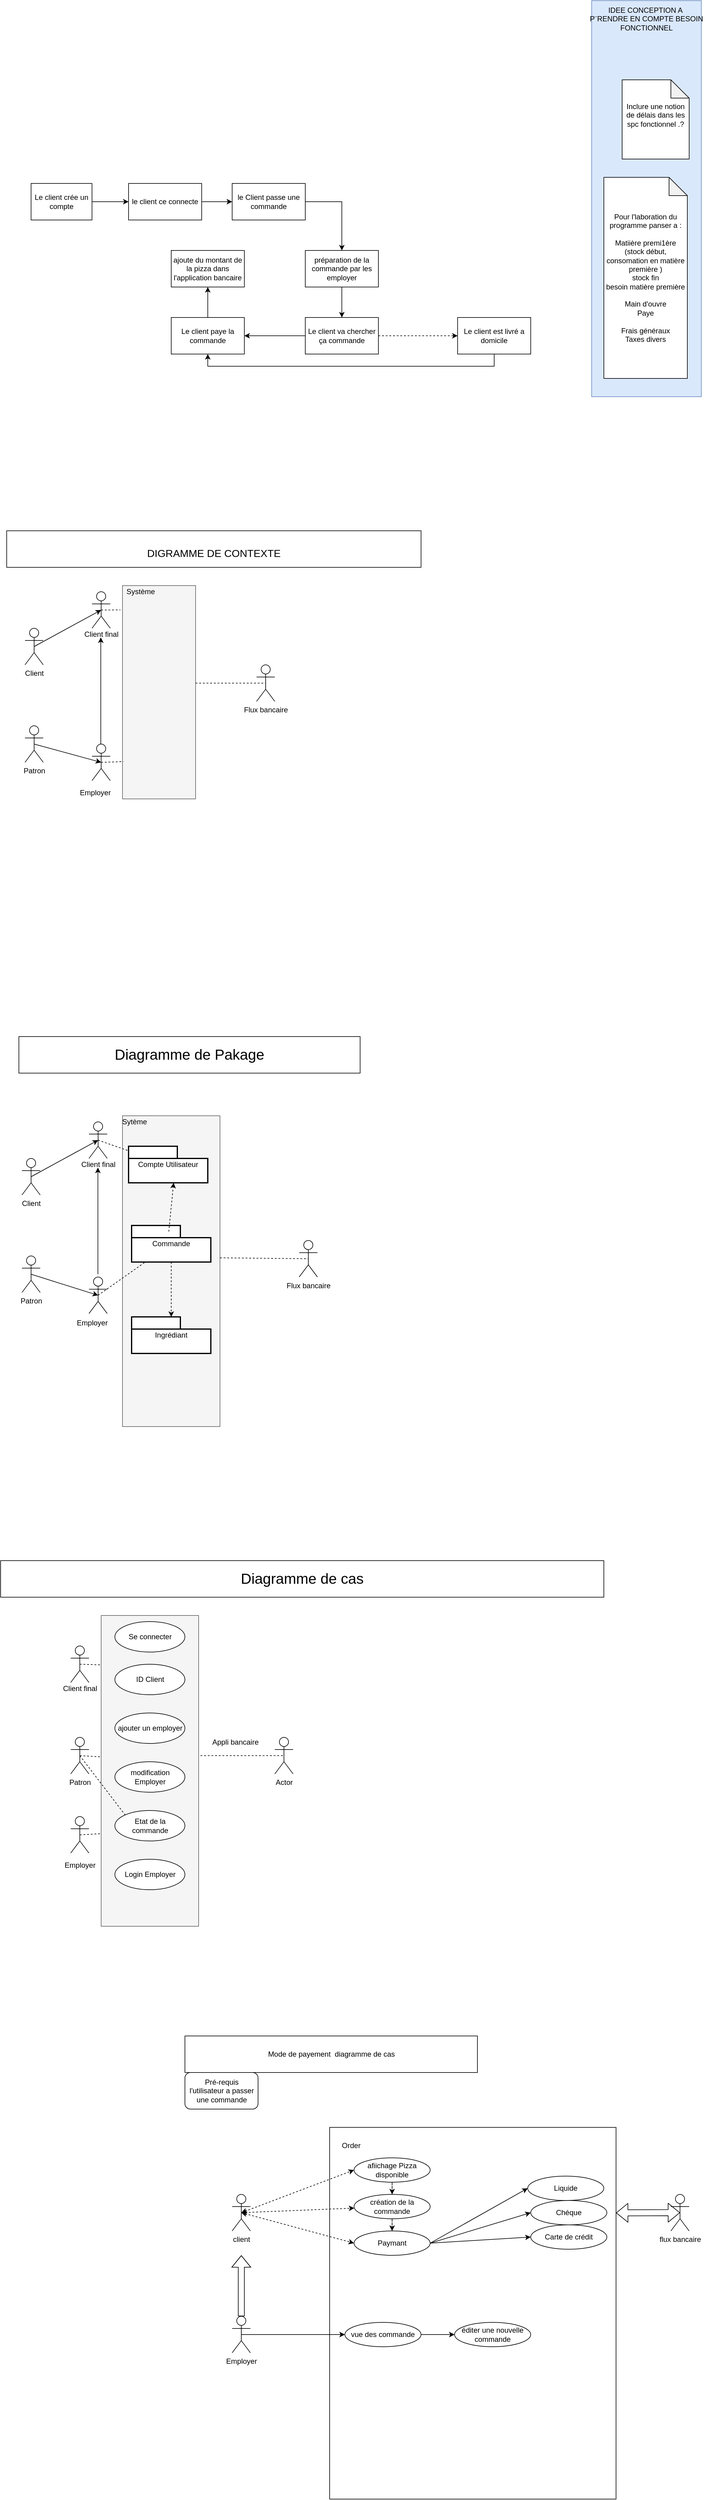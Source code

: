 <mxfile version="12.6.7" type="device"><diagram name="Page-1" id="e7e014a7-5840-1c2e-5031-d8a46d1fe8dd"><mxGraphModel dx="865" dy="479" grid="1" gridSize="10" guides="1" tooltips="1" connect="1" arrows="1" fold="1" page="1" pageScale="1" pageWidth="1169" pageHeight="826" background="#ffffff" math="0" shadow="0"><root><mxCell id="0"/><mxCell id="1" parent="0"/><mxCell id="S-VBcsAVG3uZlHBa6RRI-41" value="&lt;br&gt;" style="shape=umlActor;verticalLabelPosition=bottom;labelBackgroundColor=#ffffff;verticalAlign=top;html=1;outlineConnect=0;" parent="1" vertex="1"><mxGeometry x="160" y="970" width="30" height="60" as="geometry"/></mxCell><mxCell id="S-VBcsAVG3uZlHBa6RRI-42" value="Client" style="shape=umlActor;verticalLabelPosition=bottom;labelBackgroundColor=#ffffff;verticalAlign=top;html=1;outlineConnect=0;" parent="1" vertex="1"><mxGeometry x="50" y="1030" width="30" height="60" as="geometry"/></mxCell><mxCell id="S-VBcsAVG3uZlHBa6RRI-43" value="Patron" style="shape=umlActor;verticalLabelPosition=bottom;labelBackgroundColor=#ffffff;verticalAlign=top;html=1;outlineConnect=0;" parent="1" vertex="1"><mxGeometry x="50" y="1190" width="30" height="60" as="geometry"/></mxCell><mxCell id="S-VBcsAVG3uZlHBa6RRI-48" value="&lt;br&gt;" style="shape=umlActor;verticalLabelPosition=bottom;labelBackgroundColor=#ffffff;verticalAlign=top;html=1;outlineConnect=0;" parent="1" vertex="1"><mxGeometry x="160" y="1220" width="30" height="60" as="geometry"/></mxCell><mxCell id="S-VBcsAVG3uZlHBa6RRI-49" value="" style="endArrow=classic;html=1;exitX=0.5;exitY=0.5;exitDx=0;exitDy=0;exitPerimeter=0;entryX=0.5;entryY=0.5;entryDx=0;entryDy=0;entryPerimeter=0;" parent="1" source="S-VBcsAVG3uZlHBa6RRI-42" target="S-VBcsAVG3uZlHBa6RRI-41" edge="1"><mxGeometry width="50" height="50" relative="1" as="geometry"><mxPoint x="90" y="1080" as="sourcePoint"/><mxPoint x="210" y="980" as="targetPoint"/></mxGeometry></mxCell><mxCell id="S-VBcsAVG3uZlHBa6RRI-50" value="" style="endArrow=classic;html=1;entryX=0.5;entryY=0.5;entryDx=0;entryDy=0;entryPerimeter=0;exitX=0.5;exitY=0.5;exitDx=0;exitDy=0;exitPerimeter=0;" parent="1" source="S-VBcsAVG3uZlHBa6RRI-43" target="S-VBcsAVG3uZlHBa6RRI-48" edge="1"><mxGeometry width="50" height="50" relative="1" as="geometry"><mxPoint x="80" y="1230" as="sourcePoint"/><mxPoint x="210" y="1300" as="targetPoint"/></mxGeometry></mxCell><mxCell id="S-VBcsAVG3uZlHBa6RRI-51" value="" style="endArrow=classic;html=1;" parent="1" edge="1"><mxGeometry width="50" height="50" relative="1" as="geometry"><mxPoint x="174.41" y="1220" as="sourcePoint"/><mxPoint x="174.41" y="1045" as="targetPoint"/></mxGeometry></mxCell><mxCell id="S-VBcsAVG3uZlHBa6RRI-56" value="Client final " style="text;html=1;align=center;verticalAlign=middle;resizable=0;points=[];autosize=1;" parent="1" vertex="1"><mxGeometry x="140" y="1030" width="70" height="20" as="geometry"/></mxCell><mxCell id="S-VBcsAVG3uZlHBa6RRI-57" value="Employer" style="text;html=1;align=center;verticalAlign=middle;resizable=0;points=[];autosize=1;" parent="1" vertex="1"><mxGeometry x="130" y="1290" width="70" height="20" as="geometry"/></mxCell><mxCell id="S-VBcsAVG3uZlHBa6RRI-59" value="" style="rounded=0;whiteSpace=wrap;html=1;fillColor=#f5f5f5;strokeColor=#666666;fontColor=#333333;" parent="1" vertex="1"><mxGeometry x="210" y="960" width="120" height="350" as="geometry"/></mxCell><mxCell id="S-VBcsAVG3uZlHBa6RRI-60" value="Système " style="text;html=1;strokeColor=none;fillColor=none;align=center;verticalAlign=middle;whiteSpace=wrap;rounded=0;" parent="1" vertex="1"><mxGeometry x="210" y="960" width="60" height="20" as="geometry"/></mxCell><mxCell id="S-VBcsAVG3uZlHBa6RRI-61" value="Flux bancaire" style="shape=umlActor;verticalLabelPosition=bottom;labelBackgroundColor=#ffffff;verticalAlign=top;html=1;outlineConnect=0;" parent="1" vertex="1"><mxGeometry x="430" y="1090" width="30" height="60" as="geometry"/></mxCell><mxCell id="S-VBcsAVG3uZlHBa6RRI-62" value="" style="endArrow=none;dashed=1;html=1;exitX=1;exitY=0.457;exitDx=0;exitDy=0;exitPerimeter=0;entryX=0.5;entryY=0.5;entryDx=0;entryDy=0;entryPerimeter=0;" parent="1" source="S-VBcsAVG3uZlHBa6RRI-59" target="S-VBcsAVG3uZlHBa6RRI-61" edge="1"><mxGeometry width="50" height="50" relative="1" as="geometry"><mxPoint x="370" y="1170" as="sourcePoint"/><mxPoint x="420" y="1120" as="targetPoint"/></mxGeometry></mxCell><mxCell id="S-VBcsAVG3uZlHBa6RRI-63" value="" style="endArrow=none;dashed=1;html=1;exitX=0.5;exitY=0.5;exitDx=0;exitDy=0;exitPerimeter=0;entryX=-0.029;entryY=0.114;entryDx=0;entryDy=0;entryPerimeter=0;" parent="1" source="S-VBcsAVG3uZlHBa6RRI-41" target="S-VBcsAVG3uZlHBa6RRI-59" edge="1"><mxGeometry width="50" height="50" relative="1" as="geometry"><mxPoint x="60" y="950" as="sourcePoint"/><mxPoint x="110" y="900" as="targetPoint"/></mxGeometry></mxCell><mxCell id="S-VBcsAVG3uZlHBa6RRI-64" value="" style="endArrow=none;dashed=1;html=1;exitX=0.5;exitY=0.5;exitDx=0;exitDy=0;exitPerimeter=0;entryX=-0.029;entryY=0.114;entryDx=0;entryDy=0;entryPerimeter=0;" parent="1" source="S-VBcsAVG3uZlHBa6RRI-48" edge="1"><mxGeometry width="50" height="50" relative="1" as="geometry"><mxPoint x="180" y="1248.92" as="sourcePoint"/><mxPoint x="211.52" y="1248.82" as="targetPoint"/></mxGeometry></mxCell><mxCell id="S-VBcsAVG3uZlHBa6RRI-70" style="edgeStyle=orthogonalEdgeStyle;rounded=0;orthogonalLoop=1;jettySize=auto;html=1;" parent="1" source="S-VBcsAVG3uZlHBa6RRI-66" target="S-VBcsAVG3uZlHBa6RRI-67" edge="1"><mxGeometry relative="1" as="geometry"/></mxCell><mxCell id="S-VBcsAVG3uZlHBa6RRI-66" value="Le client crée un compte " style="rounded=0;whiteSpace=wrap;html=1;" parent="1" vertex="1"><mxGeometry x="60" y="300" width="100" height="60" as="geometry"/></mxCell><mxCell id="S-VBcsAVG3uZlHBa6RRI-71" style="edgeStyle=orthogonalEdgeStyle;rounded=0;orthogonalLoop=1;jettySize=auto;html=1;" parent="1" source="S-VBcsAVG3uZlHBa6RRI-67" target="S-VBcsAVG3uZlHBa6RRI-69" edge="1"><mxGeometry relative="1" as="geometry"/></mxCell><mxCell id="S-VBcsAVG3uZlHBa6RRI-67" value="le client ce connecte " style="rounded=0;whiteSpace=wrap;html=1;" parent="1" vertex="1"><mxGeometry x="220" y="300" width="120" height="60" as="geometry"/></mxCell><mxCell id="S-VBcsAVG3uZlHBa6RRI-74" style="edgeStyle=orthogonalEdgeStyle;rounded=0;orthogonalLoop=1;jettySize=auto;html=1;entryX=0.5;entryY=0;entryDx=0;entryDy=0;" parent="1" source="S-VBcsAVG3uZlHBa6RRI-69" target="S-VBcsAVG3uZlHBa6RRI-73" edge="1"><mxGeometry relative="1" as="geometry"><Array as="points"><mxPoint x="570" y="330"/></Array></mxGeometry></mxCell><mxCell id="S-VBcsAVG3uZlHBa6RRI-69" value="le Client passe une commande " style="rounded=0;whiteSpace=wrap;html=1;" parent="1" vertex="1"><mxGeometry x="390" y="300" width="120" height="60" as="geometry"/></mxCell><mxCell id="S-VBcsAVG3uZlHBa6RRI-78" style="edgeStyle=orthogonalEdgeStyle;rounded=0;orthogonalLoop=1;jettySize=auto;html=1;exitX=0.5;exitY=1;exitDx=0;exitDy=0;entryX=0.5;entryY=0;entryDx=0;entryDy=0;" parent="1" source="S-VBcsAVG3uZlHBa6RRI-73" target="S-VBcsAVG3uZlHBa6RRI-77" edge="1"><mxGeometry relative="1" as="geometry"/></mxCell><mxCell id="S-VBcsAVG3uZlHBa6RRI-73" value="préparation de la commande par les employer " style="rounded=0;whiteSpace=wrap;html=1;" parent="1" vertex="1"><mxGeometry x="510" y="410" width="120" height="60" as="geometry"/></mxCell><mxCell id="S-VBcsAVG3uZlHBa6RRI-75" value="" style="rounded=0;whiteSpace=wrap;html=1;fillColor=#dae8fc;strokeColor=#6c8ebf;" parent="1" vertex="1"><mxGeometry x="980" width="180" height="650" as="geometry"/></mxCell><mxCell id="S-VBcsAVG3uZlHBa6RRI-76" value="&lt;div&gt;Inclure une notion de délais dans les spc fonctionnel .? &lt;br&gt;&lt;/div&gt;&lt;div&gt;&lt;br&gt;&lt;/div&gt;" style="shape=note;whiteSpace=wrap;html=1;backgroundOutline=1;darkOpacity=0.05;" parent="1" vertex="1"><mxGeometry x="1030" y="130" width="110" height="130" as="geometry"/></mxCell><mxCell id="S-VBcsAVG3uZlHBa6RRI-81" style="edgeStyle=orthogonalEdgeStyle;rounded=0;orthogonalLoop=1;jettySize=auto;html=1;exitX=0;exitY=0.5;exitDx=0;exitDy=0;" parent="1" source="S-VBcsAVG3uZlHBa6RRI-77" target="S-VBcsAVG3uZlHBa6RRI-80" edge="1"><mxGeometry relative="1" as="geometry"/></mxCell><mxCell id="S-VBcsAVG3uZlHBa6RRI-86" style="edgeStyle=orthogonalEdgeStyle;rounded=0;orthogonalLoop=1;jettySize=auto;html=1;entryX=0;entryY=0.5;entryDx=0;entryDy=0;dashed=1;" parent="1" source="S-VBcsAVG3uZlHBa6RRI-77" target="S-VBcsAVG3uZlHBa6RRI-84" edge="1"><mxGeometry relative="1" as="geometry"/></mxCell><mxCell id="S-VBcsAVG3uZlHBa6RRI-77" value="Le client va chercher ça commande" style="rounded=0;whiteSpace=wrap;html=1;" parent="1" vertex="1"><mxGeometry x="510" y="520" width="120" height="60" as="geometry"/></mxCell><mxCell id="S-VBcsAVG3uZlHBa6RRI-79" value="&lt;div&gt;&lt;br&gt;&lt;/div&gt;&lt;div style=&quot;font-size: 17px&quot;&gt;DIGRAMME DE CONTEXTE &lt;br&gt;&lt;/div&gt;" style="rounded=0;whiteSpace=wrap;html=1;" parent="1" vertex="1"><mxGeometry x="20" y="870" width="680" height="60" as="geometry"/></mxCell><mxCell id="S-VBcsAVG3uZlHBa6RRI-83" style="edgeStyle=orthogonalEdgeStyle;rounded=0;orthogonalLoop=1;jettySize=auto;html=1;exitX=0.5;exitY=0;exitDx=0;exitDy=0;entryX=0.5;entryY=1;entryDx=0;entryDy=0;" parent="1" source="S-VBcsAVG3uZlHBa6RRI-80" target="S-VBcsAVG3uZlHBa6RRI-82" edge="1"><mxGeometry relative="1" as="geometry"/></mxCell><mxCell id="S-VBcsAVG3uZlHBa6RRI-80" value="Le client paye la commande" style="rounded=0;whiteSpace=wrap;html=1;" parent="1" vertex="1"><mxGeometry x="290" y="520" width="120" height="60" as="geometry"/></mxCell><mxCell id="S-VBcsAVG3uZlHBa6RRI-82" value="ajoute du montant de la pizza dans l'application bancaire " style="rounded=0;whiteSpace=wrap;html=1;" parent="1" vertex="1"><mxGeometry x="290" y="410" width="120" height="60" as="geometry"/></mxCell><mxCell id="S-VBcsAVG3uZlHBa6RRI-87" style="edgeStyle=orthogonalEdgeStyle;rounded=0;orthogonalLoop=1;jettySize=auto;html=1;exitX=0.5;exitY=1;exitDx=0;exitDy=0;entryX=0.5;entryY=1;entryDx=0;entryDy=0;" parent="1" source="S-VBcsAVG3uZlHBa6RRI-84" target="S-VBcsAVG3uZlHBa6RRI-80" edge="1"><mxGeometry relative="1" as="geometry"/></mxCell><mxCell id="S-VBcsAVG3uZlHBa6RRI-84" value="Le client est livré a domicile " style="rounded=0;whiteSpace=wrap;html=1;" parent="1" vertex="1"><mxGeometry x="760" y="520" width="120" height="60" as="geometry"/></mxCell><mxCell id="S-VBcsAVG3uZlHBa6RRI-89" value="&lt;br&gt;" style="shape=umlActor;verticalLabelPosition=bottom;labelBackgroundColor=#ffffff;verticalAlign=top;html=1;outlineConnect=0;" parent="1" vertex="1"><mxGeometry x="155" y="1840" width="30" height="60" as="geometry"/></mxCell><mxCell id="S-VBcsAVG3uZlHBa6RRI-90" value="Client" style="shape=umlActor;verticalLabelPosition=bottom;labelBackgroundColor=#ffffff;verticalAlign=top;html=1;outlineConnect=0;" parent="1" vertex="1"><mxGeometry x="45" y="1900" width="30" height="60" as="geometry"/></mxCell><mxCell id="S-VBcsAVG3uZlHBa6RRI-91" value="Patron" style="shape=umlActor;verticalLabelPosition=bottom;labelBackgroundColor=#ffffff;verticalAlign=top;html=1;outlineConnect=0;" parent="1" vertex="1"><mxGeometry x="45" y="2060" width="30" height="60" as="geometry"/></mxCell><mxCell id="S-VBcsAVG3uZlHBa6RRI-92" value="&lt;br&gt;" style="shape=umlActor;verticalLabelPosition=bottom;labelBackgroundColor=#ffffff;verticalAlign=top;html=1;outlineConnect=0;" parent="1" vertex="1"><mxGeometry x="155" y="2094.59" width="30" height="60" as="geometry"/></mxCell><mxCell id="S-VBcsAVG3uZlHBa6RRI-93" value="" style="endArrow=classic;html=1;exitX=0.5;exitY=0.5;exitDx=0;exitDy=0;exitPerimeter=0;entryX=0.5;entryY=0.5;entryDx=0;entryDy=0;entryPerimeter=0;" parent="1" source="S-VBcsAVG3uZlHBa6RRI-90" target="S-VBcsAVG3uZlHBa6RRI-89" edge="1"><mxGeometry width="50" height="50" relative="1" as="geometry"><mxPoint x="85" y="1950" as="sourcePoint"/><mxPoint x="205" y="1850" as="targetPoint"/></mxGeometry></mxCell><mxCell id="S-VBcsAVG3uZlHBa6RRI-94" value="" style="endArrow=classic;html=1;entryX=0.5;entryY=0.5;entryDx=0;entryDy=0;entryPerimeter=0;exitX=0.5;exitY=0.5;exitDx=0;exitDy=0;exitPerimeter=0;" parent="1" source="S-VBcsAVG3uZlHBa6RRI-91" target="S-VBcsAVG3uZlHBa6RRI-92" edge="1"><mxGeometry width="50" height="50" relative="1" as="geometry"><mxPoint x="75" y="2100" as="sourcePoint"/><mxPoint x="205" y="2170" as="targetPoint"/></mxGeometry></mxCell><mxCell id="S-VBcsAVG3uZlHBa6RRI-95" value="" style="endArrow=classic;html=1;" parent="1" edge="1"><mxGeometry width="50" height="50" relative="1" as="geometry"><mxPoint x="169.66" y="2090" as="sourcePoint"/><mxPoint x="169.66" y="1915.0" as="targetPoint"/></mxGeometry></mxCell><mxCell id="S-VBcsAVG3uZlHBa6RRI-96" value="Client final " style="text;html=1;align=center;verticalAlign=middle;resizable=0;points=[];autosize=1;" parent="1" vertex="1"><mxGeometry x="135" y="1900" width="70" height="20" as="geometry"/></mxCell><mxCell id="S-VBcsAVG3uZlHBa6RRI-97" value="Employer" style="text;html=1;align=center;verticalAlign=middle;resizable=0;points=[];autosize=1;" parent="1" vertex="1"><mxGeometry x="125" y="2160" width="70" height="20" as="geometry"/></mxCell><mxCell id="S-VBcsAVG3uZlHBa6RRI-98" value="" style="rounded=0;whiteSpace=wrap;html=1;fillColor=#f5f5f5;strokeColor=#666666;fontColor=#333333;" parent="1" vertex="1"><mxGeometry x="210" y="1830" width="160" height="510" as="geometry"/></mxCell><mxCell id="S-VBcsAVG3uZlHBa6RRI-99" value="Flux bancaire" style="shape=umlActor;verticalLabelPosition=bottom;labelBackgroundColor=#ffffff;verticalAlign=top;html=1;outlineConnect=0;" parent="1" vertex="1"><mxGeometry x="500" y="2034.59" width="30" height="60" as="geometry"/></mxCell><mxCell id="S-VBcsAVG3uZlHBa6RRI-100" value="" style="endArrow=none;dashed=1;html=1;exitX=1;exitY=0.457;exitDx=0;exitDy=0;exitPerimeter=0;entryX=0.5;entryY=0.5;entryDx=0;entryDy=0;entryPerimeter=0;" parent="1" source="S-VBcsAVG3uZlHBa6RRI-98" target="S-VBcsAVG3uZlHBa6RRI-99" edge="1"><mxGeometry width="50" height="50" relative="1" as="geometry"><mxPoint x="365" y="2040" as="sourcePoint"/><mxPoint x="415" y="1990" as="targetPoint"/></mxGeometry></mxCell><mxCell id="S-VBcsAVG3uZlHBa6RRI-101" value="" style="endArrow=none;dashed=1;html=1;exitX=0.5;exitY=0.5;exitDx=0;exitDy=0;exitPerimeter=0;" parent="1" source="S-VBcsAVG3uZlHBa6RRI-89" target="S-VBcsAVG3uZlHBa6RRI-104" edge="1"><mxGeometry width="50" height="50" relative="1" as="geometry"><mxPoint x="55" y="1820" as="sourcePoint"/><mxPoint x="105" y="1770" as="targetPoint"/></mxGeometry></mxCell><mxCell id="S-VBcsAVG3uZlHBa6RRI-102" value="" style="endArrow=none;dashed=1;html=1;exitX=0.5;exitY=0.5;exitDx=0;exitDy=0;exitPerimeter=0;" parent="1" source="S-VBcsAVG3uZlHBa6RRI-92" target="S-VBcsAVG3uZlHBa6RRI-106" edge="1"><mxGeometry width="50" height="50" relative="1" as="geometry"><mxPoint x="175" y="2118.92" as="sourcePoint"/><mxPoint x="206.52" y="2118.82" as="targetPoint"/></mxGeometry></mxCell><mxCell id="S-VBcsAVG3uZlHBa6RRI-103" value="&lt;font style=&quot;font-size: 24px&quot;&gt;Diagramme de Pakage &lt;/font&gt;" style="rounded=0;whiteSpace=wrap;html=1;" parent="1" vertex="1"><mxGeometry x="40" y="1700" width="560" height="60" as="geometry"/></mxCell><mxCell id="S-VBcsAVG3uZlHBa6RRI-104" value="Compte Utilisateur" style="shape=folder;tabWidth=80;tabHeight=20;tabPosition=left;strokeWidth=2;html=1;whiteSpace=wrap;align=center;" parent="1" vertex="1"><mxGeometry x="220" y="1880" width="130" height="60" as="geometry"/></mxCell><mxCell id="S-VBcsAVG3uZlHBa6RRI-115" style="edgeStyle=orthogonalEdgeStyle;rounded=0;orthogonalLoop=1;jettySize=auto;html=1;exitX=0.5;exitY=1;exitDx=0;exitDy=0;exitPerimeter=0;dashed=1;" parent="1" source="S-VBcsAVG3uZlHBa6RRI-106" target="S-VBcsAVG3uZlHBa6RRI-107" edge="1"><mxGeometry relative="1" as="geometry"/></mxCell><mxCell id="S-VBcsAVG3uZlHBa6RRI-106" value="Commande" style="shape=folder;tabWidth=80;tabHeight=20;tabPosition=left;strokeWidth=2;html=1;whiteSpace=wrap;align=center;" parent="1" vertex="1"><mxGeometry x="225" y="2010" width="130" height="60" as="geometry"/></mxCell><mxCell id="S-VBcsAVG3uZlHBa6RRI-107" value="Ingrédiant " style="shape=folder;tabWidth=80;tabHeight=20;tabPosition=left;strokeWidth=2;html=1;whiteSpace=wrap;align=center;" parent="1" vertex="1"><mxGeometry x="225" y="2160" width="130" height="60" as="geometry"/></mxCell><mxCell id="S-VBcsAVG3uZlHBa6RRI-112" value="" style="endArrow=classic;html=1;dashed=1;" parent="1" edge="1"><mxGeometry width="50" height="50" relative="1" as="geometry"><mxPoint x="286" y="2020" as="sourcePoint"/><mxPoint x="293.927" y="1940" as="targetPoint"/></mxGeometry></mxCell><mxCell id="S-VBcsAVG3uZlHBa6RRI-116" value="Sytème " style="text;html=1;strokeColor=none;fillColor=none;align=center;verticalAlign=middle;whiteSpace=wrap;rounded=0;" parent="1" vertex="1"><mxGeometry x="210" y="1830" width="40" height="20" as="geometry"/></mxCell><mxCell id="S-VBcsAVG3uZlHBa6RRI-117" value="&lt;br&gt;" style="shape=umlActor;verticalLabelPosition=bottom;labelBackgroundColor=#ffffff;verticalAlign=top;html=1;outlineConnect=0;" parent="1" vertex="1"><mxGeometry x="125" y="2700" width="30" height="60" as="geometry"/></mxCell><mxCell id="S-VBcsAVG3uZlHBa6RRI-119" value="Patron" style="shape=umlActor;verticalLabelPosition=bottom;labelBackgroundColor=#ffffff;verticalAlign=top;html=1;outlineConnect=0;" parent="1" vertex="1"><mxGeometry x="125" y="2850" width="30" height="60" as="geometry"/></mxCell><mxCell id="S-VBcsAVG3uZlHBa6RRI-120" value="&lt;br&gt;" style="shape=umlActor;verticalLabelPosition=bottom;labelBackgroundColor=#ffffff;verticalAlign=top;html=1;outlineConnect=0;" parent="1" vertex="1"><mxGeometry x="125" y="2980" width="30" height="60" as="geometry"/></mxCell><mxCell id="S-VBcsAVG3uZlHBa6RRI-124" value="Client final " style="text;html=1;align=center;verticalAlign=middle;resizable=0;points=[];autosize=1;" parent="1" vertex="1"><mxGeometry x="105" y="2760" width="70" height="20" as="geometry"/></mxCell><mxCell id="S-VBcsAVG3uZlHBa6RRI-125" value="Employer" style="text;html=1;align=center;verticalAlign=middle;resizable=0;points=[];autosize=1;" parent="1" vertex="1"><mxGeometry x="105" y="3050" width="70" height="20" as="geometry"/></mxCell><mxCell id="S-VBcsAVG3uZlHBa6RRI-126" value="²" style="rounded=0;whiteSpace=wrap;html=1;fillColor=#f5f5f5;strokeColor=#666666;fontColor=#333333;" parent="1" vertex="1"><mxGeometry x="175" y="2650" width="160" height="510" as="geometry"/></mxCell><mxCell id="S-VBcsAVG3uZlHBa6RRI-131" value="&lt;font style=&quot;font-size: 24px&quot;&gt;Diagramme de cas &lt;/font&gt;" style="rounded=0;whiteSpace=wrap;html=1;" parent="1" vertex="1"><mxGeometry x="10" y="2560" width="990" height="60" as="geometry"/></mxCell><mxCell id="S-VBcsAVG3uZlHBa6RRI-138" value="Se connecter" style="ellipse;whiteSpace=wrap;html=1;" parent="1" vertex="1"><mxGeometry x="197.5" y="2660" width="115" height="50" as="geometry"/></mxCell><mxCell id="S-VBcsAVG3uZlHBa6RRI-139" value="ID Client" style="ellipse;whiteSpace=wrap;html=1;" parent="1" vertex="1"><mxGeometry x="197.5" y="2730" width="115" height="50" as="geometry"/></mxCell><mxCell id="S-VBcsAVG3uZlHBa6RRI-140" value="ajouter un employer" style="ellipse;whiteSpace=wrap;html=1;" parent="1" vertex="1"><mxGeometry x="197.5" y="2810" width="115" height="50" as="geometry"/></mxCell><mxCell id="S-VBcsAVG3uZlHBa6RRI-141" value="modification Employer" style="ellipse;whiteSpace=wrap;html=1;" parent="1" vertex="1"><mxGeometry x="197.5" y="2890" width="115" height="50" as="geometry"/></mxCell><mxCell id="S-VBcsAVG3uZlHBa6RRI-143" value="Login Employer " style="ellipse;whiteSpace=wrap;html=1;" parent="1" vertex="1"><mxGeometry x="197.5" y="3050" width="115" height="50" as="geometry"/></mxCell><mxCell id="S-VBcsAVG3uZlHBa6RRI-144" value="&lt;div&gt;Pour l'laboration du programme panser a :&lt;/div&gt;&lt;div&gt; &lt;br&gt;&lt;/div&gt;&lt;div&gt;Matiière premi1ère&lt;/div&gt;&lt;div&gt;(stock début, consomation en matière première ) &lt;br&gt;&lt;/div&gt;&lt;div&gt;stock fin &lt;br&gt;&lt;/div&gt;&lt;div&gt;besoin matière première &lt;br&gt;&lt;/div&gt;&lt;div&gt;&lt;br&gt;&lt;/div&gt;&lt;div&gt;Main d'ouvre &lt;br&gt;&lt;/div&gt;&lt;div&gt;Paye&lt;/div&gt;&lt;div&gt;&lt;br&gt;&lt;/div&gt;&lt;div&gt;Frais généraux&lt;/div&gt;&lt;div&gt;Taxes divers &lt;br&gt;&lt;/div&gt;" style="shape=note;whiteSpace=wrap;html=1;backgroundOutline=1;darkOpacity=0.05;" parent="1" vertex="1"><mxGeometry x="1000" y="290" width="137" height="330" as="geometry"/></mxCell><mxCell id="S-VBcsAVG3uZlHBa6RRI-145" value="IDEE CONCEPTION A&amp;nbsp; P¨RENDRE EN COMPTE BESOIN FONCTIONNEL" style="text;html=1;strokeColor=none;fillColor=none;align=center;verticalAlign=middle;whiteSpace=wrap;rounded=0;" parent="1" vertex="1"><mxGeometry x="975" y="20" width="190" height="20" as="geometry"/></mxCell><mxCell id="tgjQ6tEMAfCKkgw7Q8tA-1" value="" style="endArrow=none;dashed=1;html=1;entryX=0.006;entryY=0.455;entryDx=0;entryDy=0;entryPerimeter=0;exitX=0.5;exitY=0.5;exitDx=0;exitDy=0;exitPerimeter=0;" parent="1" source="S-VBcsAVG3uZlHBa6RRI-119" target="S-VBcsAVG3uZlHBa6RRI-126" edge="1"><mxGeometry width="50" height="50" relative="1" as="geometry"><mxPoint x="10" y="3230" as="sourcePoint"/><mxPoint x="20" y="3190" as="targetPoint"/></mxGeometry></mxCell><mxCell id="tgjQ6tEMAfCKkgw7Q8tA-2" value="" style="endArrow=none;dashed=1;html=1;entryX=0;entryY=0.159;entryDx=0;entryDy=0;entryPerimeter=0;exitX=0.5;exitY=0.5;exitDx=0;exitDy=0;exitPerimeter=0;" parent="1" source="S-VBcsAVG3uZlHBa6RRI-117" target="S-VBcsAVG3uZlHBa6RRI-126" edge="1"><mxGeometry width="50" height="50" relative="1" as="geometry"><mxPoint x="150" y="2890" as="sourcePoint"/><mxPoint x="185.96" y="2892.05" as="targetPoint"/></mxGeometry></mxCell><mxCell id="tgjQ6tEMAfCKkgw7Q8tA-3" value="" style="endArrow=none;dashed=1;html=1;entryX=0.006;entryY=0.702;entryDx=0;entryDy=0;entryPerimeter=0;exitX=0.5;exitY=0.5;exitDx=0;exitDy=0;exitPerimeter=0;" parent="1" source="S-VBcsAVG3uZlHBa6RRI-120" target="S-VBcsAVG3uZlHBa6RRI-126" edge="1"><mxGeometry width="50" height="50" relative="1" as="geometry"><mxPoint x="160" y="2900" as="sourcePoint"/><mxPoint x="195.96" y="2902.05" as="targetPoint"/></mxGeometry></mxCell><mxCell id="3Ki3Rz9LiwdE0ECrQzHz-1" value="Actor" style="shape=umlActor;verticalLabelPosition=bottom;labelBackgroundColor=#ffffff;verticalAlign=top;html=1;" parent="1" vertex="1"><mxGeometry x="460" y="2850" width="30" height="60" as="geometry"/></mxCell><mxCell id="3Ki3Rz9LiwdE0ECrQzHz-2" value="" style="endArrow=none;dashed=1;html=1;entryX=0.5;entryY=0.5;entryDx=0;entryDy=0;entryPerimeter=0;exitX=1.019;exitY=0.451;exitDx=0;exitDy=0;exitPerimeter=0;" parent="1" source="S-VBcsAVG3uZlHBa6RRI-126" target="3Ki3Rz9LiwdE0ECrQzHz-1" edge="1"><mxGeometry width="50" height="50" relative="1" as="geometry"><mxPoint x="10" y="3230" as="sourcePoint"/><mxPoint x="60" y="3180" as="targetPoint"/></mxGeometry></mxCell><mxCell id="3Ki3Rz9LiwdE0ECrQzHz-3" value="&lt;div&gt;Appli bancaire&lt;/div&gt;&lt;div&gt;&lt;br&gt;&lt;/div&gt;" style="text;html=1;align=center;verticalAlign=middle;resizable=0;points=[];autosize=1;" parent="1" vertex="1"><mxGeometry x="350" y="2850" width="90" height="30" as="geometry"/></mxCell><mxCell id="VFMraJ6m-PR2LxBfqlj7-2" value="Etat de la commande" style="ellipse;whiteSpace=wrap;html=1;" parent="1" vertex="1"><mxGeometry x="197.5" y="2970" width="115" height="50" as="geometry"/></mxCell><mxCell id="VFMraJ6m-PR2LxBfqlj7-3" value="" style="endArrow=none;dashed=1;html=1;entryX=0;entryY=0;entryDx=0;entryDy=0;" parent="1" target="VFMraJ6m-PR2LxBfqlj7-2" edge="1"><mxGeometry width="50" height="50" relative="1" as="geometry"><mxPoint x="140" y="2880" as="sourcePoint"/><mxPoint x="190" y="2830" as="targetPoint"/></mxGeometry></mxCell><mxCell id="pF9E_YeWECRgzqZe2xEe-1" value="Mode de payement&amp;nbsp; diagramme de cas " style="rounded=0;whiteSpace=wrap;html=1;" vertex="1" parent="1"><mxGeometry x="312.5" y="3340" width="480" height="60" as="geometry"/></mxCell><mxCell id="pF9E_YeWECRgzqZe2xEe-2" value="" style="rounded=0;whiteSpace=wrap;html=1;" vertex="1" parent="1"><mxGeometry x="550" y="3490" width="470" height="610" as="geometry"/></mxCell><mxCell id="pF9E_YeWECRgzqZe2xEe-3" value="&lt;div&gt;Order&lt;/div&gt;" style="text;html=1;align=center;verticalAlign=middle;resizable=0;points=[];autosize=1;" vertex="1" parent="1"><mxGeometry x="560" y="3510" width="50" height="20" as="geometry"/></mxCell><mxCell id="pF9E_YeWECRgzqZe2xEe-23" style="edgeStyle=orthogonalEdgeStyle;rounded=0;orthogonalLoop=1;jettySize=auto;html=1;shape=flexArrow;" edge="1" parent="1" source="pF9E_YeWECRgzqZe2xEe-5"><mxGeometry relative="1" as="geometry"><mxPoint x="405" y="3699.997" as="targetPoint"/><Array as="points"><mxPoint x="405" y="3740"/><mxPoint x="405" y="3740"/></Array></mxGeometry></mxCell><mxCell id="pF9E_YeWECRgzqZe2xEe-31" style="edgeStyle=orthogonalEdgeStyle;rounded=0;orthogonalLoop=1;jettySize=auto;html=1;exitX=0.5;exitY=0.5;exitDx=0;exitDy=0;exitPerimeter=0;entryX=0;entryY=0.5;entryDx=0;entryDy=0;" edge="1" parent="1" source="pF9E_YeWECRgzqZe2xEe-5" target="pF9E_YeWECRgzqZe2xEe-19"><mxGeometry relative="1" as="geometry"/></mxCell><mxCell id="pF9E_YeWECRgzqZe2xEe-5" value="Employer" style="shape=umlActor;verticalLabelPosition=bottom;labelBackgroundColor=#ffffff;verticalAlign=top;html=1;outlineConnect=0;" vertex="1" parent="1"><mxGeometry x="390" y="3800" width="30" height="60" as="geometry"/></mxCell><mxCell id="pF9E_YeWECRgzqZe2xEe-6" value="&lt;div&gt;client&lt;/div&gt;&lt;div&gt;&lt;br&gt;&lt;/div&gt;" style="shape=umlActor;verticalLabelPosition=bottom;labelBackgroundColor=#ffffff;verticalAlign=top;html=1;outlineConnect=0;" vertex="1" parent="1"><mxGeometry x="390" y="3600" width="30" height="60" as="geometry"/></mxCell><mxCell id="pF9E_YeWECRgzqZe2xEe-7" value="flux bancaire" style="shape=umlActor;verticalLabelPosition=bottom;labelBackgroundColor=#ffffff;verticalAlign=top;html=1;outlineConnect=0;" vertex="1" parent="1"><mxGeometry x="1110" y="3600" width="30" height="60" as="geometry"/></mxCell><mxCell id="pF9E_YeWECRgzqZe2xEe-8" value="&lt;div&gt;Pré-requis &lt;br&gt;&lt;/div&gt;&lt;div&gt;l'utilisateur a passer une commande&lt;br&gt;&lt;/div&gt;" style="rounded=1;whiteSpace=wrap;html=1;" vertex="1" parent="1"><mxGeometry x="312.5" y="3400" width="120" height="60" as="geometry"/></mxCell><mxCell id="pF9E_YeWECRgzqZe2xEe-17" style="edgeStyle=orthogonalEdgeStyle;rounded=0;orthogonalLoop=1;jettySize=auto;html=1;dashed=1;" edge="1" parent="1" source="pF9E_YeWECRgzqZe2xEe-13" target="pF9E_YeWECRgzqZe2xEe-15"><mxGeometry relative="1" as="geometry"/></mxCell><mxCell id="pF9E_YeWECRgzqZe2xEe-13" value="afiichage Pizza disponible" style="ellipse;whiteSpace=wrap;html=1;" vertex="1" parent="1"><mxGeometry x="590" y="3540" width="125" height="40" as="geometry"/></mxCell><mxCell id="pF9E_YeWECRgzqZe2xEe-14" value="Paymant " style="ellipse;whiteSpace=wrap;html=1;" vertex="1" parent="1"><mxGeometry x="590" y="3660" width="125" height="40" as="geometry"/></mxCell><mxCell id="pF9E_YeWECRgzqZe2xEe-18" style="edgeStyle=orthogonalEdgeStyle;rounded=0;orthogonalLoop=1;jettySize=auto;html=1;dashed=1;" edge="1" parent="1" source="pF9E_YeWECRgzqZe2xEe-15" target="pF9E_YeWECRgzqZe2xEe-14"><mxGeometry relative="1" as="geometry"/></mxCell><mxCell id="pF9E_YeWECRgzqZe2xEe-15" value="création de la commande" style="ellipse;whiteSpace=wrap;html=1;" vertex="1" parent="1"><mxGeometry x="590" y="3600" width="125" height="40" as="geometry"/></mxCell><mxCell id="pF9E_YeWECRgzqZe2xEe-33" style="edgeStyle=orthogonalEdgeStyle;rounded=0;orthogonalLoop=1;jettySize=auto;html=1;entryX=0;entryY=0.5;entryDx=0;entryDy=0;" edge="1" parent="1" source="pF9E_YeWECRgzqZe2xEe-19" target="pF9E_YeWECRgzqZe2xEe-32"><mxGeometry relative="1" as="geometry"/></mxCell><mxCell id="pF9E_YeWECRgzqZe2xEe-19" value="vue des commande" style="ellipse;whiteSpace=wrap;html=1;" vertex="1" parent="1"><mxGeometry x="575" y="3810" width="125" height="40" as="geometry"/></mxCell><mxCell id="pF9E_YeWECRgzqZe2xEe-20" value="" style="endArrow=classic;startArrow=classic;html=1;dashed=1;exitX=0.5;exitY=0.5;exitDx=0;exitDy=0;exitPerimeter=0;entryX=0;entryY=0.5;entryDx=0;entryDy=0;" edge="1" parent="1" source="pF9E_YeWECRgzqZe2xEe-6" target="pF9E_YeWECRgzqZe2xEe-13"><mxGeometry width="50" height="50" relative="1" as="geometry"><mxPoint x="470" y="3650" as="sourcePoint"/><mxPoint x="520" y="3600" as="targetPoint"/></mxGeometry></mxCell><mxCell id="pF9E_YeWECRgzqZe2xEe-21" value="" style="endArrow=classic;startArrow=classic;html=1;dashed=1;exitX=0.5;exitY=0.5;exitDx=0;exitDy=0;exitPerimeter=0;" edge="1" parent="1" source="pF9E_YeWECRgzqZe2xEe-6" target="pF9E_YeWECRgzqZe2xEe-15"><mxGeometry width="50" height="50" relative="1" as="geometry"><mxPoint x="415" y="3640" as="sourcePoint"/><mxPoint x="600" y="3570.0" as="targetPoint"/></mxGeometry></mxCell><mxCell id="pF9E_YeWECRgzqZe2xEe-22" value="" style="endArrow=classic;startArrow=classic;html=1;dashed=1;entryX=0;entryY=0.5;entryDx=0;entryDy=0;exitX=0.5;exitY=0.5;exitDx=0;exitDy=0;exitPerimeter=0;" edge="1" parent="1" source="pF9E_YeWECRgzqZe2xEe-6" target="pF9E_YeWECRgzqZe2xEe-14"><mxGeometry width="50" height="50" relative="1" as="geometry"><mxPoint x="410" y="3633" as="sourcePoint"/><mxPoint x="600.492" y="3632.505" as="targetPoint"/></mxGeometry></mxCell><mxCell id="pF9E_YeWECRgzqZe2xEe-25" value="Carte de crédit" style="ellipse;whiteSpace=wrap;html=1;" vertex="1" parent="1"><mxGeometry x="880" y="3650" width="125" height="40" as="geometry"/></mxCell><mxCell id="pF9E_YeWECRgzqZe2xEe-26" value="Chéque" style="ellipse;whiteSpace=wrap;html=1;" vertex="1" parent="1"><mxGeometry x="880" y="3610" width="125" height="40" as="geometry"/></mxCell><mxCell id="pF9E_YeWECRgzqZe2xEe-27" value="Liquide" style="ellipse;whiteSpace=wrap;html=1;" vertex="1" parent="1"><mxGeometry x="875" y="3570" width="125" height="40" as="geometry"/></mxCell><mxCell id="pF9E_YeWECRgzqZe2xEe-28" value="" style="endArrow=classic;html=1;exitX=1;exitY=0.5;exitDx=0;exitDy=0;entryX=0;entryY=0.5;entryDx=0;entryDy=0;" edge="1" parent="1" source="pF9E_YeWECRgzqZe2xEe-14" target="pF9E_YeWECRgzqZe2xEe-27"><mxGeometry width="50" height="50" relative="1" as="geometry"><mxPoint x="792.5" y="3760" as="sourcePoint"/><mxPoint x="842.5" y="3710" as="targetPoint"/></mxGeometry></mxCell><mxCell id="pF9E_YeWECRgzqZe2xEe-29" value="" style="endArrow=classic;html=1;exitX=1;exitY=0.5;exitDx=0;exitDy=0;entryX=0;entryY=0.5;entryDx=0;entryDy=0;" edge="1" parent="1" source="pF9E_YeWECRgzqZe2xEe-14" target="pF9E_YeWECRgzqZe2xEe-26"><mxGeometry width="50" height="50" relative="1" as="geometry"><mxPoint x="725" y="3690" as="sourcePoint"/><mxPoint x="885" y="3600.0" as="targetPoint"/></mxGeometry></mxCell><mxCell id="pF9E_YeWECRgzqZe2xEe-30" value="" style="endArrow=classic;html=1;entryX=0;entryY=0.5;entryDx=0;entryDy=0;exitX=1;exitY=0.5;exitDx=0;exitDy=0;" edge="1" parent="1" source="pF9E_YeWECRgzqZe2xEe-14" target="pF9E_YeWECRgzqZe2xEe-25"><mxGeometry width="50" height="50" relative="1" as="geometry"><mxPoint x="720" y="3680" as="sourcePoint"/><mxPoint x="890" y="3640" as="targetPoint"/></mxGeometry></mxCell><mxCell id="pF9E_YeWECRgzqZe2xEe-32" value="éditer une nouvelle commande" style="ellipse;whiteSpace=wrap;html=1;" vertex="1" parent="1"><mxGeometry x="755" y="3810" width="125" height="40" as="geometry"/></mxCell><mxCell id="pF9E_YeWECRgzqZe2xEe-34" value="" style="shape=flexArrow;endArrow=classic;startArrow=classic;html=1;exitX=1;exitY=0.23;exitDx=0;exitDy=0;exitPerimeter=0;entryX=0.5;entryY=0.5;entryDx=0;entryDy=0;entryPerimeter=0;" edge="1" parent="1" source="pF9E_YeWECRgzqZe2xEe-2" target="pF9E_YeWECRgzqZe2xEe-7"><mxGeometry width="50" height="50" relative="1" as="geometry"><mxPoint x="1070" y="3720" as="sourcePoint"/><mxPoint x="1120" y="3670" as="targetPoint"/></mxGeometry></mxCell></root></mxGraphModel></diagram></mxfile>